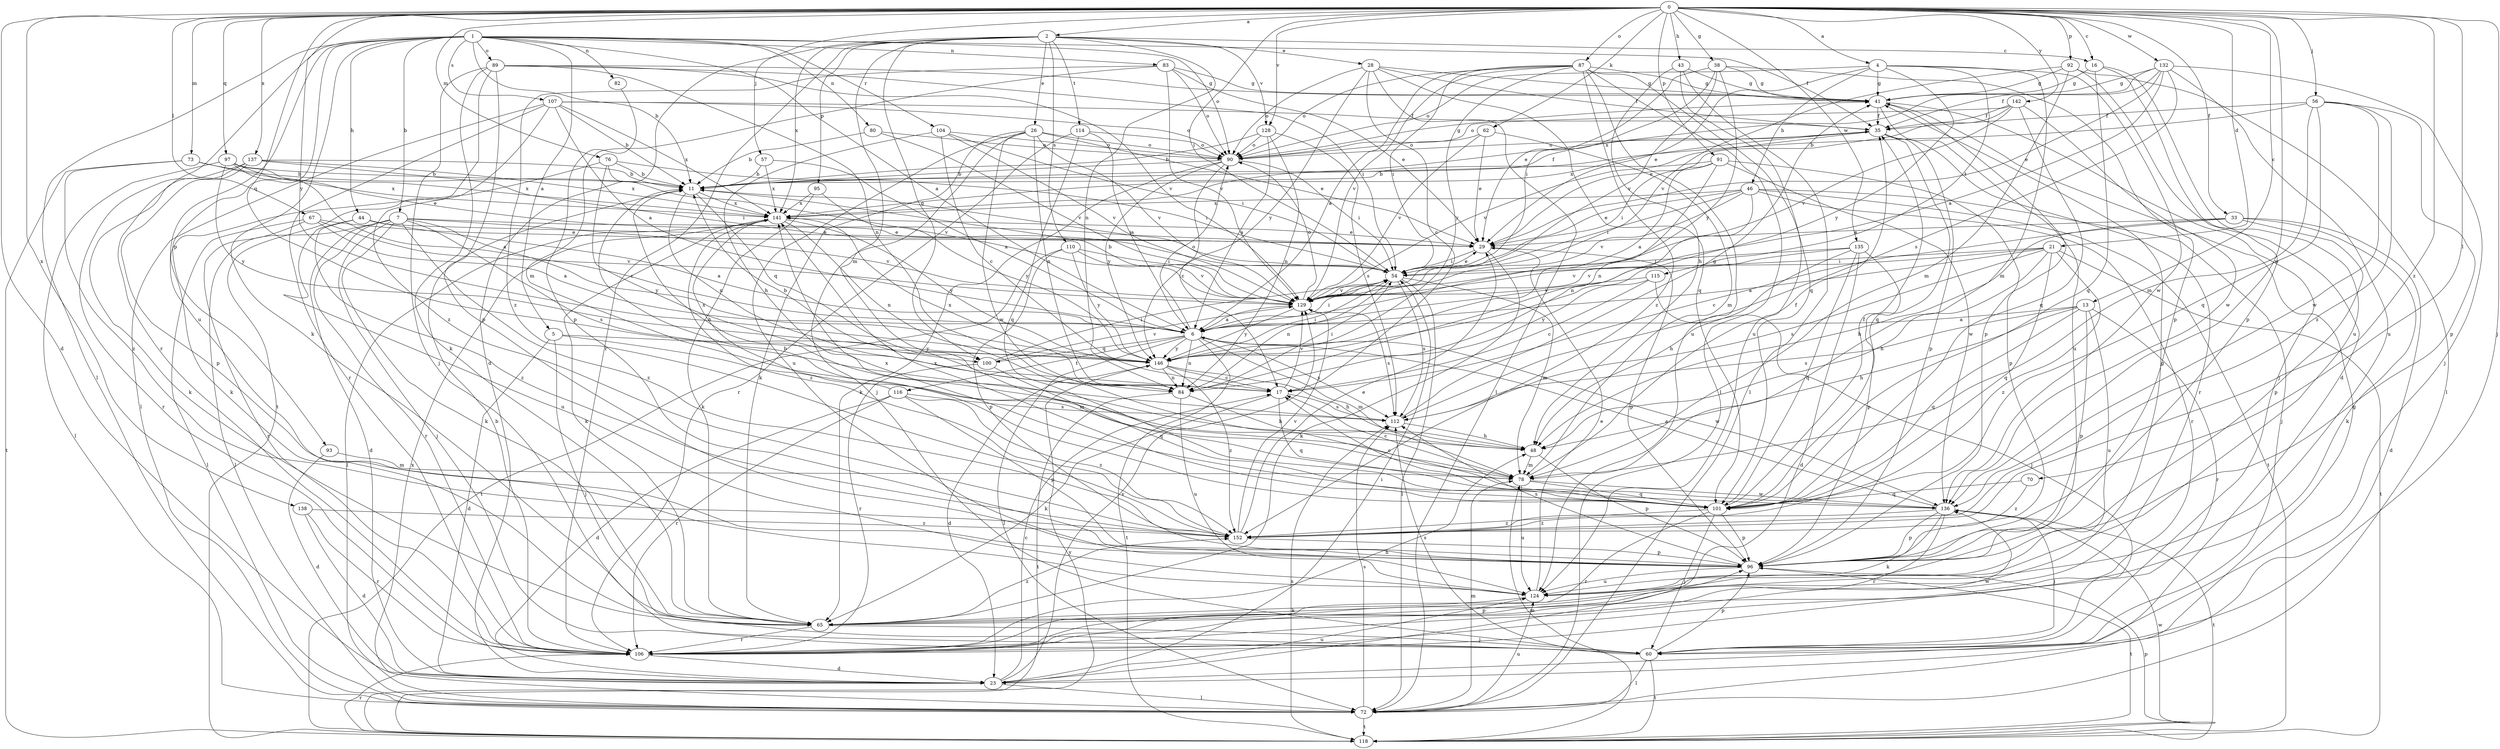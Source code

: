 strict digraph  {
0;
1;
2;
4;
5;
6;
7;
11;
13;
16;
17;
21;
23;
26;
28;
29;
33;
35;
38;
41;
43;
44;
46;
48;
54;
56;
57;
60;
62;
65;
67;
70;
72;
73;
76;
78;
80;
82;
83;
84;
87;
89;
90;
91;
92;
93;
95;
96;
97;
100;
101;
104;
106;
107;
110;
112;
114;
115;
116;
118;
124;
128;
129;
132;
135;
136;
137;
138;
141;
142;
146;
152;
0 -> 2  [label=a];
0 -> 4  [label=a];
0 -> 13  [label=c];
0 -> 16  [label=c];
0 -> 21  [label=d];
0 -> 23  [label=d];
0 -> 33  [label=f];
0 -> 38  [label=g];
0 -> 43  [label=h];
0 -> 54  [label=i];
0 -> 56  [label=j];
0 -> 57  [label=j];
0 -> 60  [label=j];
0 -> 62  [label=k];
0 -> 67  [label=l];
0 -> 70  [label=l];
0 -> 73  [label=m];
0 -> 76  [label=m];
0 -> 87  [label=o];
0 -> 91  [label=p];
0 -> 92  [label=p];
0 -> 97  [label=q];
0 -> 100  [label=q];
0 -> 128  [label=v];
0 -> 132  [label=w];
0 -> 135  [label=w];
0 -> 136  [label=w];
0 -> 137  [label=x];
0 -> 138  [label=x];
0 -> 142  [label=y];
0 -> 146  [label=y];
0 -> 152  [label=z];
1 -> 5  [label=a];
1 -> 6  [label=a];
1 -> 7  [label=b];
1 -> 11  [label=b];
1 -> 35  [label=f];
1 -> 44  [label=h];
1 -> 65  [label=k];
1 -> 72  [label=l];
1 -> 80  [label=n];
1 -> 82  [label=n];
1 -> 83  [label=n];
1 -> 89  [label=o];
1 -> 90  [label=o];
1 -> 93  [label=p];
1 -> 104  [label=r];
1 -> 106  [label=r];
1 -> 107  [label=s];
1 -> 124  [label=u];
2 -> 16  [label=c];
2 -> 23  [label=d];
2 -> 26  [label=e];
2 -> 28  [label=e];
2 -> 78  [label=m];
2 -> 84  [label=n];
2 -> 95  [label=p];
2 -> 100  [label=q];
2 -> 106  [label=r];
2 -> 110  [label=s];
2 -> 114  [label=t];
2 -> 128  [label=v];
2 -> 141  [label=x];
4 -> 29  [label=e];
4 -> 41  [label=g];
4 -> 46  [label=h];
4 -> 78  [label=m];
4 -> 90  [label=o];
4 -> 115  [label=t];
4 -> 136  [label=w];
4 -> 146  [label=y];
5 -> 23  [label=d];
5 -> 60  [label=j];
5 -> 78  [label=m];
5 -> 146  [label=y];
6 -> 54  [label=i];
6 -> 72  [label=l];
6 -> 78  [label=m];
6 -> 84  [label=n];
6 -> 90  [label=o];
6 -> 100  [label=q];
6 -> 112  [label=s];
6 -> 116  [label=t];
6 -> 118  [label=t];
6 -> 136  [label=w];
6 -> 146  [label=y];
7 -> 23  [label=d];
7 -> 29  [label=e];
7 -> 60  [label=j];
7 -> 65  [label=k];
7 -> 72  [label=l];
7 -> 106  [label=r];
7 -> 112  [label=s];
7 -> 129  [label=v];
7 -> 146  [label=y];
7 -> 152  [label=z];
11 -> 35  [label=f];
11 -> 48  [label=h];
11 -> 54  [label=i];
11 -> 84  [label=n];
11 -> 100  [label=q];
11 -> 141  [label=x];
13 -> 6  [label=a];
13 -> 48  [label=h];
13 -> 96  [label=p];
13 -> 101  [label=q];
13 -> 106  [label=r];
13 -> 112  [label=s];
13 -> 124  [label=u];
16 -> 41  [label=g];
16 -> 96  [label=p];
16 -> 101  [label=q];
16 -> 124  [label=u];
17 -> 11  [label=b];
17 -> 65  [label=k];
17 -> 101  [label=q];
17 -> 112  [label=s];
17 -> 129  [label=v];
21 -> 6  [label=a];
21 -> 48  [label=h];
21 -> 54  [label=i];
21 -> 101  [label=q];
21 -> 112  [label=s];
21 -> 118  [label=t];
21 -> 129  [label=v];
21 -> 152  [label=z];
23 -> 17  [label=c];
23 -> 54  [label=i];
23 -> 72  [label=l];
23 -> 124  [label=u];
23 -> 129  [label=v];
26 -> 29  [label=e];
26 -> 60  [label=j];
26 -> 65  [label=k];
26 -> 84  [label=n];
26 -> 90  [label=o];
26 -> 124  [label=u];
26 -> 129  [label=v];
26 -> 136  [label=w];
28 -> 17  [label=c];
28 -> 35  [label=f];
28 -> 41  [label=g];
28 -> 72  [label=l];
28 -> 90  [label=o];
28 -> 101  [label=q];
28 -> 146  [label=y];
29 -> 54  [label=i];
29 -> 65  [label=k];
29 -> 96  [label=p];
33 -> 17  [label=c];
33 -> 23  [label=d];
33 -> 29  [label=e];
33 -> 48  [label=h];
33 -> 65  [label=k];
33 -> 96  [label=p];
35 -> 90  [label=o];
35 -> 96  [label=p];
35 -> 101  [label=q];
35 -> 106  [label=r];
35 -> 129  [label=v];
35 -> 141  [label=x];
38 -> 29  [label=e];
38 -> 41  [label=g];
38 -> 54  [label=i];
38 -> 96  [label=p];
38 -> 129  [label=v];
38 -> 146  [label=y];
41 -> 35  [label=f];
41 -> 60  [label=j];
41 -> 96  [label=p];
41 -> 124  [label=u];
43 -> 41  [label=g];
43 -> 48  [label=h];
43 -> 72  [label=l];
43 -> 124  [label=u];
44 -> 6  [label=a];
44 -> 29  [label=e];
44 -> 124  [label=u];
44 -> 152  [label=z];
46 -> 29  [label=e];
46 -> 54  [label=i];
46 -> 60  [label=j];
46 -> 84  [label=n];
46 -> 106  [label=r];
46 -> 118  [label=t];
46 -> 129  [label=v];
46 -> 141  [label=x];
48 -> 78  [label=m];
48 -> 96  [label=p];
54 -> 29  [label=e];
54 -> 72  [label=l];
54 -> 78  [label=m];
54 -> 84  [label=n];
54 -> 112  [label=s];
54 -> 129  [label=v];
56 -> 11  [label=b];
56 -> 35  [label=f];
56 -> 78  [label=m];
56 -> 96  [label=p];
56 -> 101  [label=q];
56 -> 136  [label=w];
56 -> 152  [label=z];
57 -> 6  [label=a];
57 -> 11  [label=b];
57 -> 141  [label=x];
60 -> 72  [label=l];
60 -> 96  [label=p];
60 -> 112  [label=s];
60 -> 118  [label=t];
62 -> 29  [label=e];
62 -> 78  [label=m];
62 -> 90  [label=o];
62 -> 129  [label=v];
65 -> 41  [label=g];
65 -> 60  [label=j];
65 -> 106  [label=r];
65 -> 152  [label=z];
67 -> 6  [label=a];
67 -> 29  [label=e];
67 -> 72  [label=l];
67 -> 106  [label=r];
67 -> 129  [label=v];
70 -> 101  [label=q];
70 -> 152  [label=z];
72 -> 41  [label=g];
72 -> 78  [label=m];
72 -> 112  [label=s];
72 -> 118  [label=t];
72 -> 124  [label=u];
72 -> 141  [label=x];
73 -> 11  [label=b];
73 -> 118  [label=t];
73 -> 141  [label=x];
73 -> 152  [label=z];
76 -> 11  [label=b];
76 -> 17  [label=c];
76 -> 54  [label=i];
76 -> 65  [label=k];
76 -> 129  [label=v];
78 -> 17  [label=c];
78 -> 35  [label=f];
78 -> 101  [label=q];
78 -> 124  [label=u];
78 -> 136  [label=w];
80 -> 11  [label=b];
80 -> 90  [label=o];
80 -> 129  [label=v];
82 -> 96  [label=p];
83 -> 29  [label=e];
83 -> 41  [label=g];
83 -> 78  [label=m];
83 -> 90  [label=o];
83 -> 129  [label=v];
83 -> 152  [label=z];
84 -> 48  [label=h];
84 -> 54  [label=i];
84 -> 118  [label=t];
84 -> 124  [label=u];
84 -> 141  [label=x];
87 -> 6  [label=a];
87 -> 41  [label=g];
87 -> 54  [label=i];
87 -> 72  [label=l];
87 -> 90  [label=o];
87 -> 101  [label=q];
87 -> 124  [label=u];
87 -> 129  [label=v];
87 -> 146  [label=y];
87 -> 152  [label=z];
89 -> 41  [label=g];
89 -> 54  [label=i];
89 -> 60  [label=j];
89 -> 65  [label=k];
89 -> 84  [label=n];
89 -> 96  [label=p];
89 -> 118  [label=t];
89 -> 129  [label=v];
90 -> 11  [label=b];
90 -> 17  [label=c];
90 -> 41  [label=g];
90 -> 54  [label=i];
90 -> 65  [label=k];
90 -> 146  [label=y];
91 -> 6  [label=a];
91 -> 11  [label=b];
91 -> 54  [label=i];
91 -> 84  [label=n];
91 -> 96  [label=p];
91 -> 136  [label=w];
92 -> 23  [label=d];
92 -> 41  [label=g];
92 -> 72  [label=l];
92 -> 78  [label=m];
92 -> 129  [label=v];
93 -> 23  [label=d];
93 -> 78  [label=m];
95 -> 65  [label=k];
95 -> 141  [label=x];
95 -> 146  [label=y];
96 -> 112  [label=s];
96 -> 118  [label=t];
96 -> 124  [label=u];
97 -> 6  [label=a];
97 -> 11  [label=b];
97 -> 29  [label=e];
97 -> 72  [label=l];
97 -> 141  [label=x];
97 -> 146  [label=y];
100 -> 54  [label=i];
100 -> 101  [label=q];
100 -> 106  [label=r];
100 -> 129  [label=v];
101 -> 11  [label=b];
101 -> 17  [label=c];
101 -> 35  [label=f];
101 -> 60  [label=j];
101 -> 96  [label=p];
101 -> 106  [label=r];
101 -> 141  [label=x];
101 -> 152  [label=z];
104 -> 17  [label=c];
104 -> 48  [label=h];
104 -> 54  [label=i];
104 -> 90  [label=o];
104 -> 129  [label=v];
106 -> 11  [label=b];
106 -> 23  [label=d];
106 -> 48  [label=h];
106 -> 96  [label=p];
106 -> 136  [label=w];
107 -> 6  [label=a];
107 -> 11  [label=b];
107 -> 35  [label=f];
107 -> 72  [label=l];
107 -> 90  [label=o];
107 -> 106  [label=r];
107 -> 141  [label=x];
107 -> 152  [label=z];
110 -> 54  [label=i];
110 -> 96  [label=p];
110 -> 118  [label=t];
110 -> 129  [label=v];
110 -> 146  [label=y];
112 -> 41  [label=g];
112 -> 48  [label=h];
114 -> 6  [label=a];
114 -> 90  [label=o];
114 -> 101  [label=q];
114 -> 106  [label=r];
115 -> 17  [label=c];
115 -> 60  [label=j];
115 -> 129  [label=v];
115 -> 146  [label=y];
116 -> 23  [label=d];
116 -> 96  [label=p];
116 -> 106  [label=r];
116 -> 112  [label=s];
116 -> 141  [label=x];
116 -> 152  [label=z];
118 -> 78  [label=m];
118 -> 96  [label=p];
118 -> 106  [label=r];
118 -> 112  [label=s];
118 -> 136  [label=w];
118 -> 146  [label=y];
124 -> 29  [label=e];
124 -> 65  [label=k];
128 -> 6  [label=a];
128 -> 11  [label=b];
128 -> 84  [label=n];
128 -> 90  [label=o];
128 -> 112  [label=s];
129 -> 6  [label=a];
129 -> 11  [label=b];
129 -> 90  [label=o];
129 -> 112  [label=s];
129 -> 146  [label=y];
132 -> 6  [label=a];
132 -> 29  [label=e];
132 -> 35  [label=f];
132 -> 41  [label=g];
132 -> 60  [label=j];
132 -> 112  [label=s];
132 -> 124  [label=u];
132 -> 141  [label=x];
135 -> 23  [label=d];
135 -> 48  [label=h];
135 -> 54  [label=i];
135 -> 96  [label=p];
135 -> 101  [label=q];
135 -> 129  [label=v];
136 -> 6  [label=a];
136 -> 60  [label=j];
136 -> 65  [label=k];
136 -> 96  [label=p];
136 -> 106  [label=r];
136 -> 118  [label=t];
136 -> 141  [label=x];
136 -> 152  [label=z];
137 -> 11  [label=b];
137 -> 54  [label=i];
137 -> 65  [label=k];
137 -> 96  [label=p];
137 -> 106  [label=r];
137 -> 141  [label=x];
138 -> 23  [label=d];
138 -> 106  [label=r];
138 -> 152  [label=z];
141 -> 29  [label=e];
141 -> 65  [label=k];
141 -> 72  [label=l];
141 -> 84  [label=n];
141 -> 146  [label=y];
141 -> 152  [label=z];
142 -> 29  [label=e];
142 -> 35  [label=f];
142 -> 90  [label=o];
142 -> 101  [label=q];
142 -> 129  [label=v];
142 -> 136  [label=w];
146 -> 17  [label=c];
146 -> 23  [label=d];
146 -> 48  [label=h];
146 -> 54  [label=i];
146 -> 84  [label=n];
146 -> 152  [label=z];
152 -> 29  [label=e];
152 -> 96  [label=p];
152 -> 129  [label=v];
}
